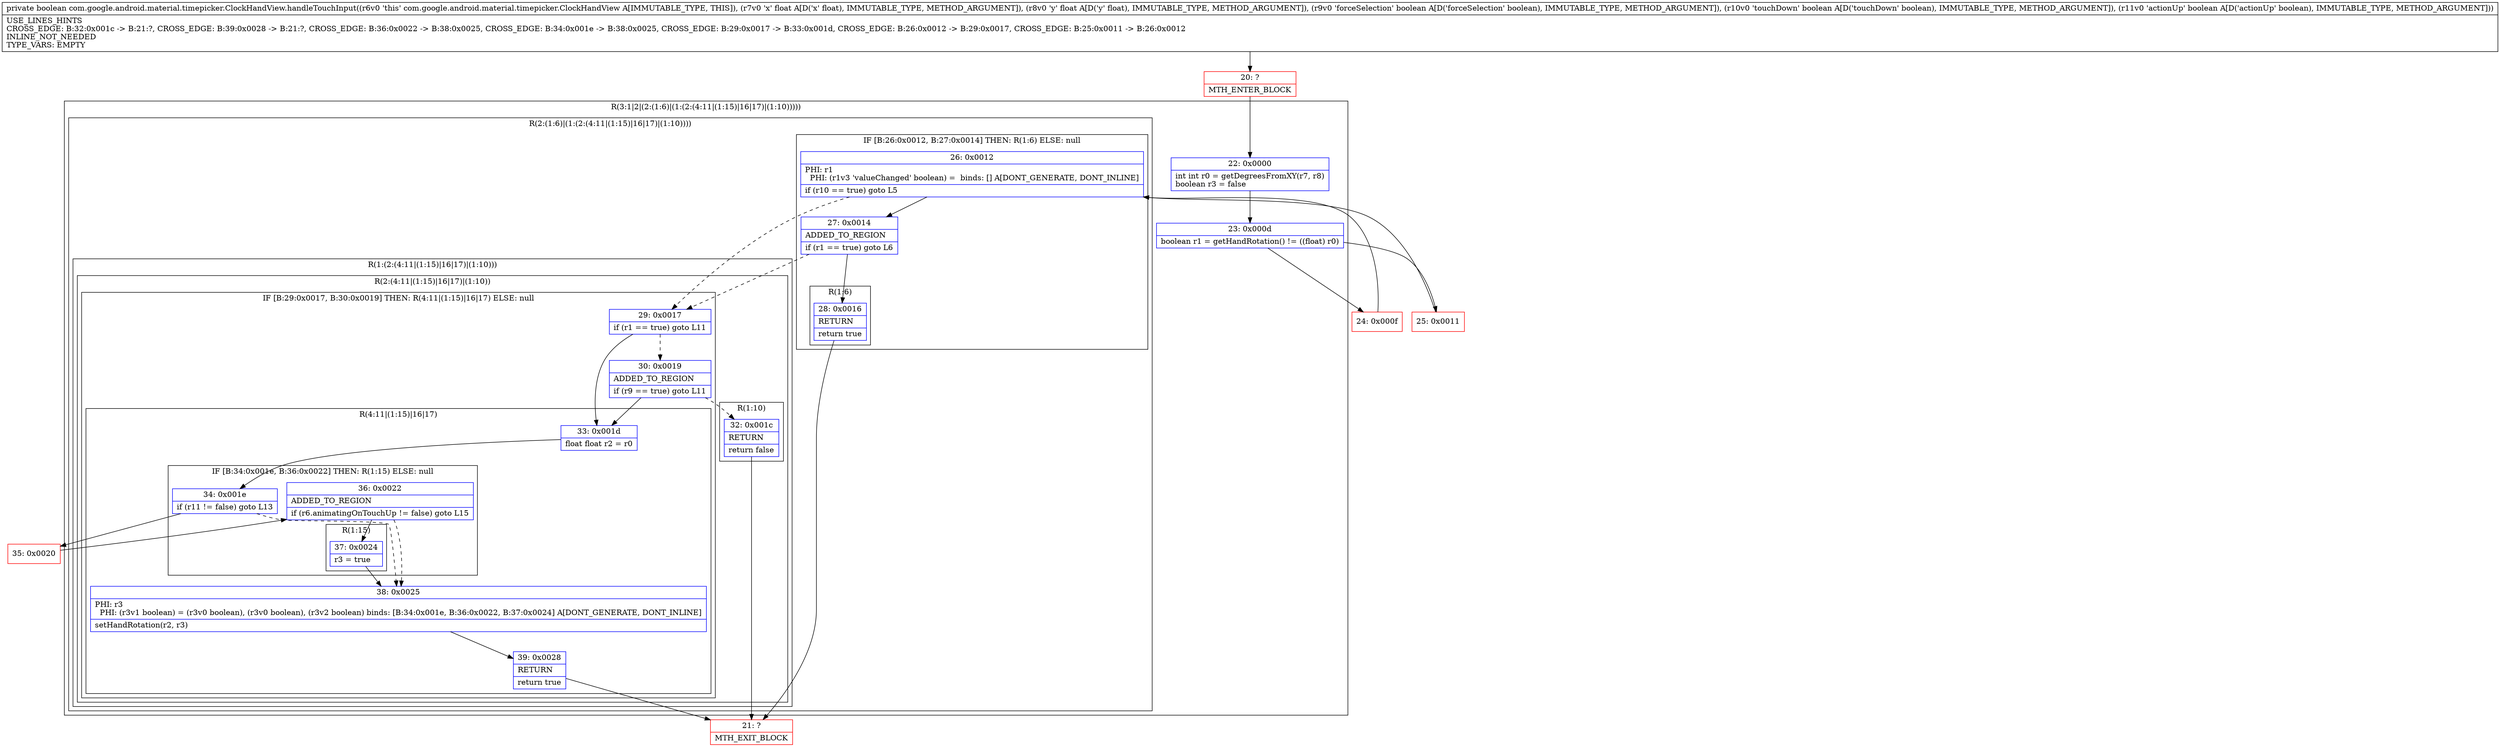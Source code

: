 digraph "CFG forcom.google.android.material.timepicker.ClockHandView.handleTouchInput(FFZZZ)Z" {
subgraph cluster_Region_1272320751 {
label = "R(3:1|2|(2:(1:6)|(1:(2:(4:11|(1:15)|16|17)|(1:10)))))";
node [shape=record,color=blue];
Node_22 [shape=record,label="{22\:\ 0x0000|int int r0 = getDegreesFromXY(r7, r8)\lboolean r3 = false\l}"];
Node_23 [shape=record,label="{23\:\ 0x000d|boolean r1 = getHandRotation() != ((float) r0)\l}"];
subgraph cluster_Region_2090704612 {
label = "R(2:(1:6)|(1:(2:(4:11|(1:15)|16|17)|(1:10))))";
node [shape=record,color=blue];
subgraph cluster_IfRegion_836631547 {
label = "IF [B:26:0x0012, B:27:0x0014] THEN: R(1:6) ELSE: null";
node [shape=record,color=blue];
Node_26 [shape=record,label="{26\:\ 0x0012|PHI: r1 \l  PHI: (r1v3 'valueChanged' boolean) =  binds: [] A[DONT_GENERATE, DONT_INLINE]\l|if (r10 == true) goto L5\l}"];
Node_27 [shape=record,label="{27\:\ 0x0014|ADDED_TO_REGION\l|if (r1 == true) goto L6\l}"];
subgraph cluster_Region_555825183 {
label = "R(1:6)";
node [shape=record,color=blue];
Node_28 [shape=record,label="{28\:\ 0x0016|RETURN\l|return true\l}"];
}
}
subgraph cluster_Region_2053573894 {
label = "R(1:(2:(4:11|(1:15)|16|17)|(1:10)))";
node [shape=record,color=blue];
subgraph cluster_Region_1536265348 {
label = "R(2:(4:11|(1:15)|16|17)|(1:10))";
node [shape=record,color=blue];
subgraph cluster_IfRegion_1256703557 {
label = "IF [B:29:0x0017, B:30:0x0019] THEN: R(4:11|(1:15)|16|17) ELSE: null";
node [shape=record,color=blue];
Node_29 [shape=record,label="{29\:\ 0x0017|if (r1 == true) goto L11\l}"];
Node_30 [shape=record,label="{30\:\ 0x0019|ADDED_TO_REGION\l|if (r9 == true) goto L11\l}"];
subgraph cluster_Region_1749989116 {
label = "R(4:11|(1:15)|16|17)";
node [shape=record,color=blue];
Node_33 [shape=record,label="{33\:\ 0x001d|float float r2 = r0\l}"];
subgraph cluster_IfRegion_1265320876 {
label = "IF [B:34:0x001e, B:36:0x0022] THEN: R(1:15) ELSE: null";
node [shape=record,color=blue];
Node_34 [shape=record,label="{34\:\ 0x001e|if (r11 != false) goto L13\l}"];
Node_36 [shape=record,label="{36\:\ 0x0022|ADDED_TO_REGION\l|if (r6.animatingOnTouchUp != false) goto L15\l}"];
subgraph cluster_Region_454261801 {
label = "R(1:15)";
node [shape=record,color=blue];
Node_37 [shape=record,label="{37\:\ 0x0024|r3 = true\l}"];
}
}
Node_38 [shape=record,label="{38\:\ 0x0025|PHI: r3 \l  PHI: (r3v1 boolean) = (r3v0 boolean), (r3v0 boolean), (r3v2 boolean) binds: [B:34:0x001e, B:36:0x0022, B:37:0x0024] A[DONT_GENERATE, DONT_INLINE]\l|setHandRotation(r2, r3)\l}"];
Node_39 [shape=record,label="{39\:\ 0x0028|RETURN\l|return true\l}"];
}
}
subgraph cluster_Region_1663200030 {
label = "R(1:10)";
node [shape=record,color=blue];
Node_32 [shape=record,label="{32\:\ 0x001c|RETURN\l|return false\l}"];
}
}
}
}
}
Node_20 [shape=record,color=red,label="{20\:\ ?|MTH_ENTER_BLOCK\l}"];
Node_24 [shape=record,color=red,label="{24\:\ 0x000f}"];
Node_21 [shape=record,color=red,label="{21\:\ ?|MTH_EXIT_BLOCK\l}"];
Node_35 [shape=record,color=red,label="{35\:\ 0x0020}"];
Node_25 [shape=record,color=red,label="{25\:\ 0x0011}"];
MethodNode[shape=record,label="{private boolean com.google.android.material.timepicker.ClockHandView.handleTouchInput((r6v0 'this' com.google.android.material.timepicker.ClockHandView A[IMMUTABLE_TYPE, THIS]), (r7v0 'x' float A[D('x' float), IMMUTABLE_TYPE, METHOD_ARGUMENT]), (r8v0 'y' float A[D('y' float), IMMUTABLE_TYPE, METHOD_ARGUMENT]), (r9v0 'forceSelection' boolean A[D('forceSelection' boolean), IMMUTABLE_TYPE, METHOD_ARGUMENT]), (r10v0 'touchDown' boolean A[D('touchDown' boolean), IMMUTABLE_TYPE, METHOD_ARGUMENT]), (r11v0 'actionUp' boolean A[D('actionUp' boolean), IMMUTABLE_TYPE, METHOD_ARGUMENT]))  | USE_LINES_HINTS\lCROSS_EDGE: B:32:0x001c \-\> B:21:?, CROSS_EDGE: B:39:0x0028 \-\> B:21:?, CROSS_EDGE: B:36:0x0022 \-\> B:38:0x0025, CROSS_EDGE: B:34:0x001e \-\> B:38:0x0025, CROSS_EDGE: B:29:0x0017 \-\> B:33:0x001d, CROSS_EDGE: B:26:0x0012 \-\> B:29:0x0017, CROSS_EDGE: B:25:0x0011 \-\> B:26:0x0012\lINLINE_NOT_NEEDED\lTYPE_VARS: EMPTY\l}"];
MethodNode -> Node_20;Node_22 -> Node_23;
Node_23 -> Node_24;
Node_23 -> Node_25;
Node_26 -> Node_27;
Node_26 -> Node_29[style=dashed];
Node_27 -> Node_28;
Node_27 -> Node_29[style=dashed];
Node_28 -> Node_21;
Node_29 -> Node_30[style=dashed];
Node_29 -> Node_33;
Node_30 -> Node_32[style=dashed];
Node_30 -> Node_33;
Node_33 -> Node_34;
Node_34 -> Node_35;
Node_34 -> Node_38[style=dashed];
Node_36 -> Node_37;
Node_36 -> Node_38[style=dashed];
Node_37 -> Node_38;
Node_38 -> Node_39;
Node_39 -> Node_21;
Node_32 -> Node_21;
Node_20 -> Node_22;
Node_24 -> Node_26;
Node_35 -> Node_36;
Node_25 -> Node_26;
}

